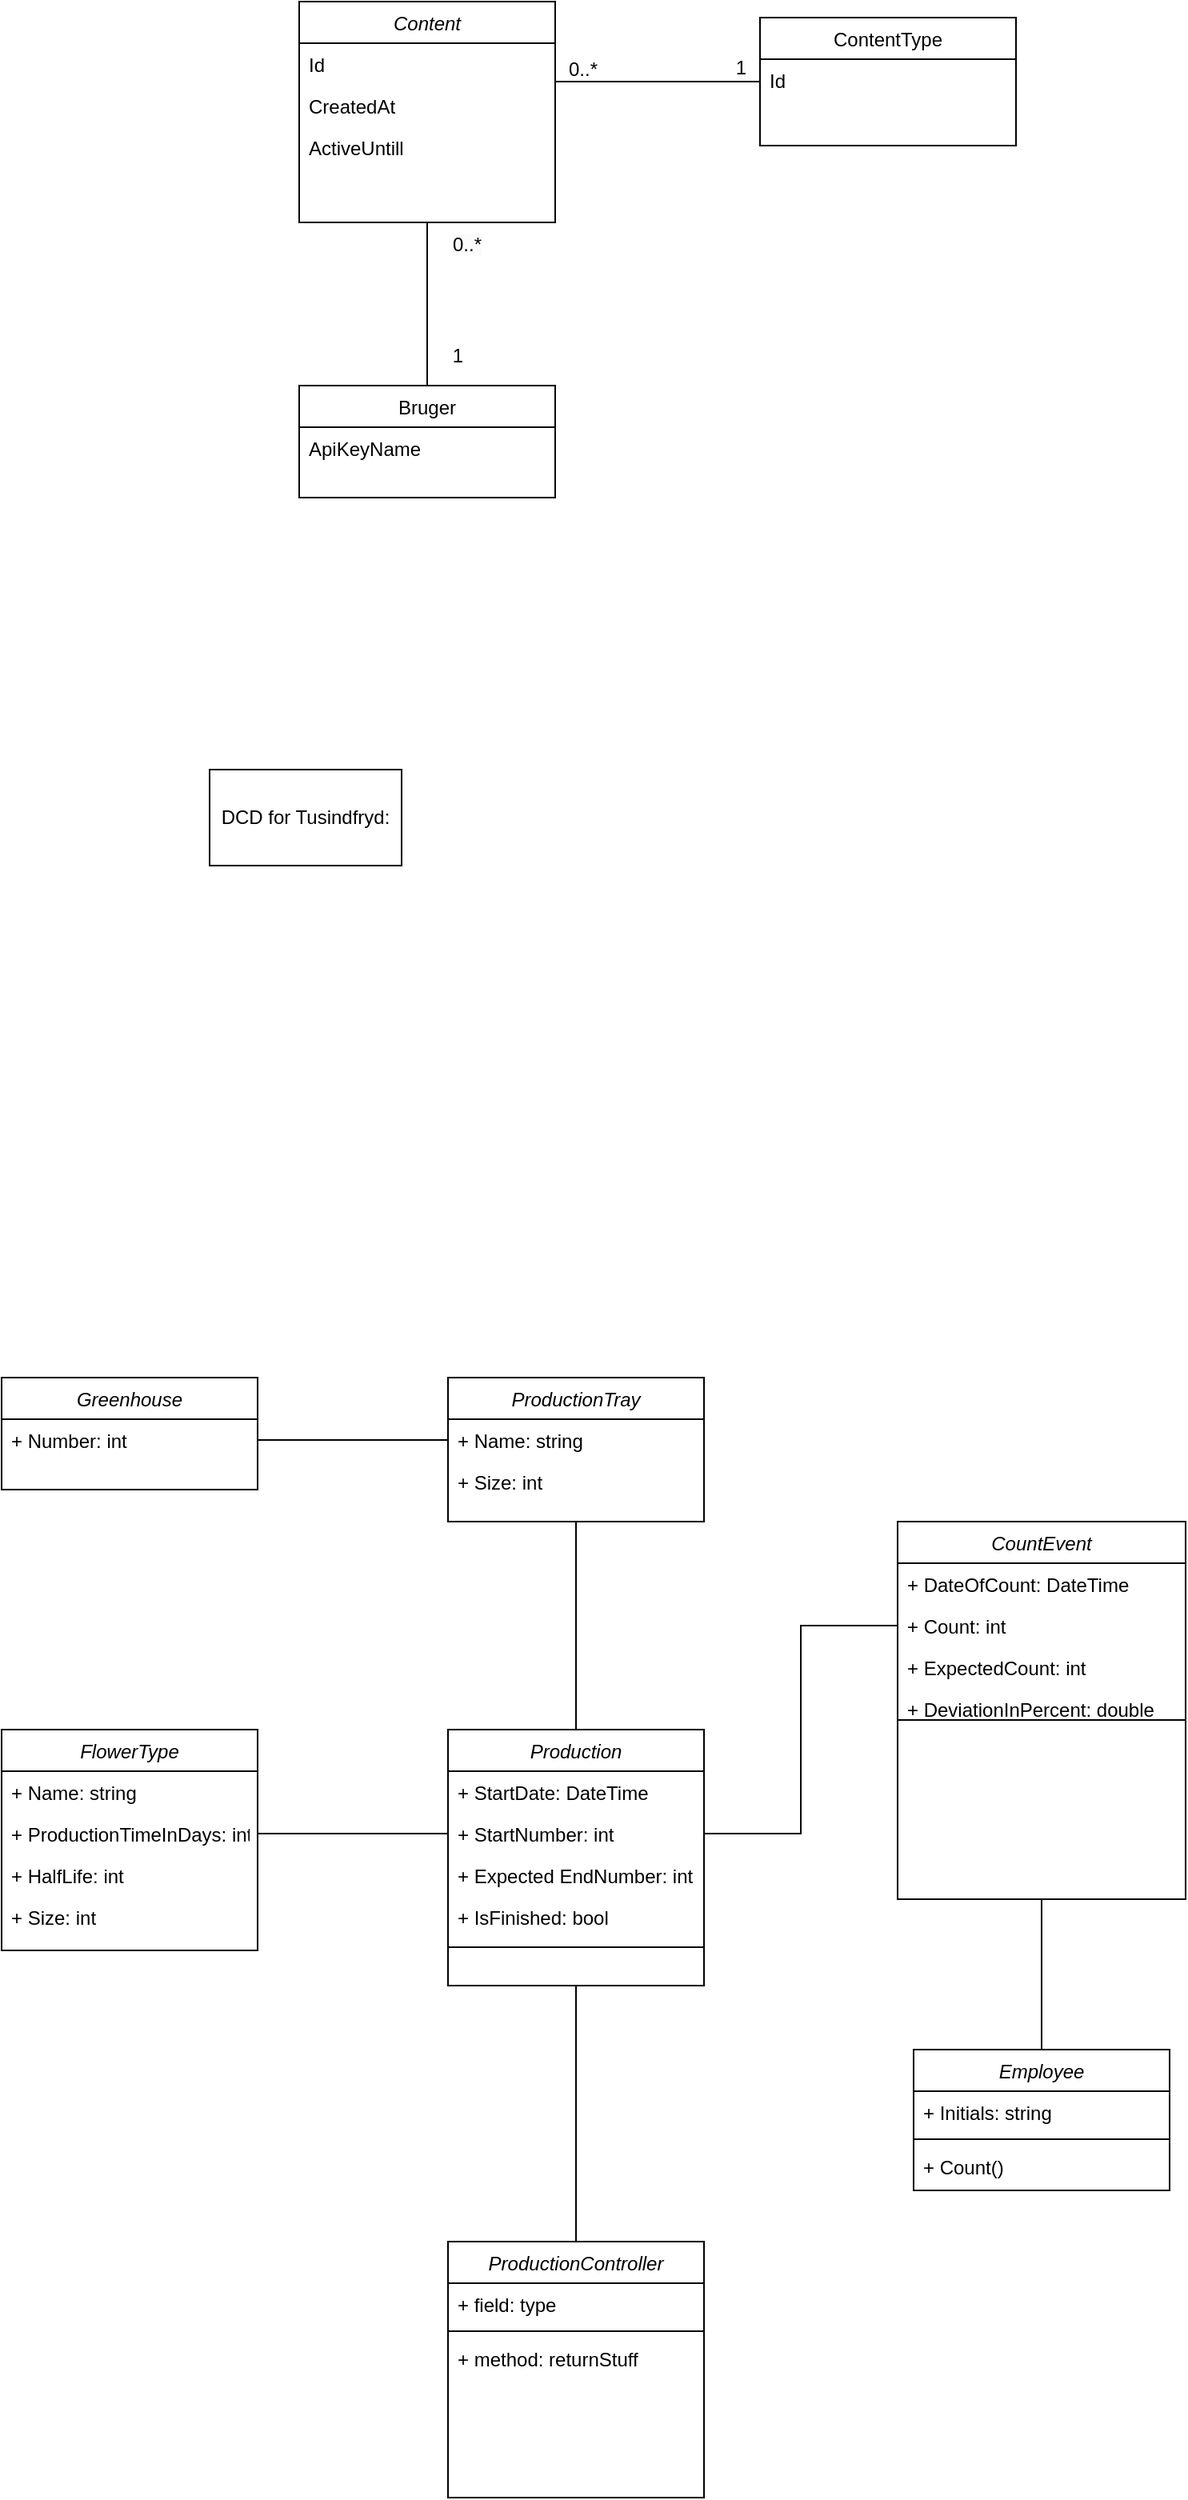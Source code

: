 <mxfile version="22.0.8" type="github">
  <diagram id="C5RBs43oDa-KdzZeNtuy" name="Page-1">
    <mxGraphModel dx="792" dy="1132" grid="1" gridSize="10" guides="1" tooltips="1" connect="1" arrows="1" fold="1" page="1" pageScale="1" pageWidth="827" pageHeight="1169" math="0" shadow="0">
      <root>
        <mxCell id="WIyWlLk6GJQsqaUBKTNV-0" />
        <mxCell id="WIyWlLk6GJQsqaUBKTNV-1" parent="WIyWlLk6GJQsqaUBKTNV-0" />
        <mxCell id="zkfFHV4jXpPFQw0GAbJ--0" value="Content" style="swimlane;fontStyle=2;align=center;verticalAlign=top;childLayout=stackLayout;horizontal=1;startSize=26;horizontalStack=0;resizeParent=1;resizeLast=0;collapsible=1;marginBottom=0;rounded=0;shadow=0;strokeWidth=1;" parent="WIyWlLk6GJQsqaUBKTNV-1" vertex="1">
          <mxGeometry x="266" y="120" width="160" height="138" as="geometry">
            <mxRectangle x="230" y="140" width="160" height="26" as="alternateBounds" />
          </mxGeometry>
        </mxCell>
        <mxCell id="zkfFHV4jXpPFQw0GAbJ--1" value="Id&#xa;" style="text;align=left;verticalAlign=top;spacingLeft=4;spacingRight=4;overflow=hidden;rotatable=0;points=[[0,0.5],[1,0.5]];portConstraint=eastwest;" parent="zkfFHV4jXpPFQw0GAbJ--0" vertex="1">
          <mxGeometry y="26" width="160" height="26" as="geometry" />
        </mxCell>
        <mxCell id="4FZxqbyA3m_zLKk_ck_h-2" value="CreatedAt " style="text;align=left;verticalAlign=top;spacingLeft=4;spacingRight=4;overflow=hidden;rotatable=0;points=[[0,0.5],[1,0.5]];portConstraint=eastwest;" parent="zkfFHV4jXpPFQw0GAbJ--0" vertex="1">
          <mxGeometry y="52" width="160" height="26" as="geometry" />
        </mxCell>
        <mxCell id="4FZxqbyA3m_zLKk_ck_h-3" value="ActiveUntill" style="text;align=left;verticalAlign=top;spacingLeft=4;spacingRight=4;overflow=hidden;rotatable=0;points=[[0,0.5],[1,0.5]];portConstraint=eastwest;" parent="zkfFHV4jXpPFQw0GAbJ--0" vertex="1">
          <mxGeometry y="78" width="160" height="26" as="geometry" />
        </mxCell>
        <mxCell id="zkfFHV4jXpPFQw0GAbJ--13" value="Bruger" style="swimlane;fontStyle=0;align=center;verticalAlign=top;childLayout=stackLayout;horizontal=1;startSize=26;horizontalStack=0;resizeParent=1;resizeLast=0;collapsible=1;marginBottom=0;rounded=0;shadow=0;strokeWidth=1;" parent="WIyWlLk6GJQsqaUBKTNV-1" vertex="1">
          <mxGeometry x="266" y="360" width="160" height="70" as="geometry">
            <mxRectangle x="340" y="380" width="170" height="26" as="alternateBounds" />
          </mxGeometry>
        </mxCell>
        <mxCell id="zkfFHV4jXpPFQw0GAbJ--14" value="ApiKeyName" style="text;align=left;verticalAlign=top;spacingLeft=4;spacingRight=4;overflow=hidden;rotatable=0;points=[[0,0.5],[1,0.5]];portConstraint=eastwest;" parent="zkfFHV4jXpPFQw0GAbJ--13" vertex="1">
          <mxGeometry y="26" width="160" height="26" as="geometry" />
        </mxCell>
        <mxCell id="zkfFHV4jXpPFQw0GAbJ--16" value="" style="endArrow=none;endSize=10;endFill=0;shadow=0;strokeWidth=1;rounded=0;edgeStyle=elbowEdgeStyle;elbow=vertical;" parent="WIyWlLk6GJQsqaUBKTNV-1" source="zkfFHV4jXpPFQw0GAbJ--13" target="zkfFHV4jXpPFQw0GAbJ--0" edge="1">
          <mxGeometry width="160" relative="1" as="geometry">
            <mxPoint x="256" y="373" as="sourcePoint" />
            <mxPoint x="356" y="271" as="targetPoint" />
          </mxGeometry>
        </mxCell>
        <mxCell id="zkfFHV4jXpPFQw0GAbJ--17" value="ContentType" style="swimlane;fontStyle=0;align=center;verticalAlign=top;childLayout=stackLayout;horizontal=1;startSize=26;horizontalStack=0;resizeParent=1;resizeLast=0;collapsible=1;marginBottom=0;rounded=0;shadow=0;strokeWidth=1;" parent="WIyWlLk6GJQsqaUBKTNV-1" vertex="1">
          <mxGeometry x="554" y="130" width="160" height="80" as="geometry">
            <mxRectangle x="550" y="140" width="160" height="26" as="alternateBounds" />
          </mxGeometry>
        </mxCell>
        <mxCell id="zkfFHV4jXpPFQw0GAbJ--18" value="Id" style="text;align=left;verticalAlign=top;spacingLeft=4;spacingRight=4;overflow=hidden;rotatable=0;points=[[0,0.5],[1,0.5]];portConstraint=eastwest;" parent="zkfFHV4jXpPFQw0GAbJ--17" vertex="1">
          <mxGeometry y="26" width="160" height="26" as="geometry" />
        </mxCell>
        <mxCell id="zkfFHV4jXpPFQw0GAbJ--26" value="" style="endArrow=none;shadow=0;strokeWidth=1;rounded=0;endFill=0;edgeStyle=elbowEdgeStyle;elbow=vertical;" parent="WIyWlLk6GJQsqaUBKTNV-1" source="zkfFHV4jXpPFQw0GAbJ--0" target="zkfFHV4jXpPFQw0GAbJ--17" edge="1">
          <mxGeometry x="0.5" y="41" relative="1" as="geometry">
            <mxPoint x="426" y="192" as="sourcePoint" />
            <mxPoint x="586" y="192" as="targetPoint" />
            <mxPoint x="-40" y="32" as="offset" />
          </mxGeometry>
        </mxCell>
        <mxCell id="zkfFHV4jXpPFQw0GAbJ--28" value="1" style="resizable=0;align=right;verticalAlign=bottom;labelBackgroundColor=none;fontSize=12;" parent="zkfFHV4jXpPFQw0GAbJ--26" connectable="0" vertex="1">
          <mxGeometry x="1" relative="1" as="geometry">
            <mxPoint x="-7" as="offset" />
          </mxGeometry>
        </mxCell>
        <mxCell id="4FZxqbyA3m_zLKk_ck_h-0" value="0..*" style="resizable=0;align=right;verticalAlign=bottom;labelBackgroundColor=none;fontSize=12;" parent="WIyWlLk6GJQsqaUBKTNV-1" connectable="0" vertex="1">
          <mxGeometry x="576" y="189" as="geometry">
            <mxPoint x="-122" y="-18" as="offset" />
          </mxGeometry>
        </mxCell>
        <mxCell id="4FZxqbyA3m_zLKk_ck_h-9" value="&lt;span style=&quot;color: rgb(0, 0, 0); font-family: Helvetica; font-size: 12px; font-style: normal; font-variant-ligatures: normal; font-variant-caps: normal; font-weight: 400; letter-spacing: normal; orphans: 2; text-align: right; text-indent: 0px; text-transform: none; widows: 2; word-spacing: 0px; -webkit-text-stroke-width: 0px; background-color: rgb(251, 251, 251); text-decoration-thickness: initial; text-decoration-style: initial; text-decoration-color: initial; float: none; display: inline !important;&quot;&gt;0..*&lt;/span&gt;" style="text;whiteSpace=wrap;html=1;" parent="WIyWlLk6GJQsqaUBKTNV-1" vertex="1">
          <mxGeometry x="360" y="258" width="50" height="40" as="geometry" />
        </mxCell>
        <mxCell id="4FZxqbyA3m_zLKk_ck_h-10" value="1" style="resizable=0;align=right;verticalAlign=bottom;labelBackgroundColor=none;fontSize=12;" parent="WIyWlLk6GJQsqaUBKTNV-1" connectable="0" vertex="1">
          <mxGeometry x="370.002" y="350.001" as="geometry" />
        </mxCell>
        <mxCell id="wz0sMh5TRBvfDvwZqKFG-0" value="Greenhouse" style="swimlane;fontStyle=2;align=center;verticalAlign=top;childLayout=stackLayout;horizontal=1;startSize=26;horizontalStack=0;resizeParent=1;resizeLast=0;collapsible=1;marginBottom=0;rounded=0;shadow=0;strokeWidth=1;" vertex="1" parent="WIyWlLk6GJQsqaUBKTNV-1">
          <mxGeometry x="80" y="980" width="160" height="70" as="geometry">
            <mxRectangle x="230" y="140" width="160" height="26" as="alternateBounds" />
          </mxGeometry>
        </mxCell>
        <mxCell id="wz0sMh5TRBvfDvwZqKFG-1" value="+ Number: int" style="text;align=left;verticalAlign=top;spacingLeft=4;spacingRight=4;overflow=hidden;rotatable=0;points=[[0,0.5],[1,0.5]];portConstraint=eastwest;" vertex="1" parent="wz0sMh5TRBvfDvwZqKFG-0">
          <mxGeometry y="26" width="160" height="26" as="geometry" />
        </mxCell>
        <mxCell id="wz0sMh5TRBvfDvwZqKFG-4" value="DCD for Tusindfryd:" style="rounded=0;whiteSpace=wrap;html=1;" vertex="1" parent="WIyWlLk6GJQsqaUBKTNV-1">
          <mxGeometry x="210" y="600" width="120" height="60" as="geometry" />
        </mxCell>
        <mxCell id="wz0sMh5TRBvfDvwZqKFG-28" style="edgeStyle=orthogonalEdgeStyle;rounded=0;orthogonalLoop=1;jettySize=auto;html=1;exitX=0.5;exitY=1;exitDx=0;exitDy=0;entryX=0.5;entryY=0;entryDx=0;entryDy=0;endArrow=none;endFill=0;" edge="1" parent="WIyWlLk6GJQsqaUBKTNV-1" source="wz0sMh5TRBvfDvwZqKFG-5" target="wz0sMh5TRBvfDvwZqKFG-10">
          <mxGeometry relative="1" as="geometry" />
        </mxCell>
        <mxCell id="wz0sMh5TRBvfDvwZqKFG-5" value="ProductionTray" style="swimlane;fontStyle=2;align=center;verticalAlign=top;childLayout=stackLayout;horizontal=1;startSize=26;horizontalStack=0;resizeParent=1;resizeLast=0;collapsible=1;marginBottom=0;rounded=0;shadow=0;strokeWidth=1;" vertex="1" parent="WIyWlLk6GJQsqaUBKTNV-1">
          <mxGeometry x="359" y="980" width="160" height="90" as="geometry">
            <mxRectangle x="230" y="140" width="160" height="26" as="alternateBounds" />
          </mxGeometry>
        </mxCell>
        <mxCell id="wz0sMh5TRBvfDvwZqKFG-6" value="+ Name: string" style="text;align=left;verticalAlign=top;spacingLeft=4;spacingRight=4;overflow=hidden;rotatable=0;points=[[0,0.5],[1,0.5]];portConstraint=eastwest;" vertex="1" parent="wz0sMh5TRBvfDvwZqKFG-5">
          <mxGeometry y="26" width="160" height="26" as="geometry" />
        </mxCell>
        <mxCell id="wz0sMh5TRBvfDvwZqKFG-7" value="+ Size: int" style="text;align=left;verticalAlign=top;spacingLeft=4;spacingRight=4;overflow=hidden;rotatable=0;points=[[0,0.5],[1,0.5]];portConstraint=eastwest;" vertex="1" parent="wz0sMh5TRBvfDvwZqKFG-5">
          <mxGeometry y="52" width="160" height="26" as="geometry" />
        </mxCell>
        <mxCell id="wz0sMh5TRBvfDvwZqKFG-10" value="Production" style="swimlane;fontStyle=2;align=center;verticalAlign=top;childLayout=stackLayout;horizontal=1;startSize=26;horizontalStack=0;resizeParent=1;resizeLast=0;collapsible=1;marginBottom=0;rounded=0;shadow=0;strokeWidth=1;" vertex="1" parent="WIyWlLk6GJQsqaUBKTNV-1">
          <mxGeometry x="359" y="1200" width="160" height="160" as="geometry">
            <mxRectangle x="230" y="140" width="160" height="26" as="alternateBounds" />
          </mxGeometry>
        </mxCell>
        <mxCell id="wz0sMh5TRBvfDvwZqKFG-11" value="+ StartDate: DateTime" style="text;align=left;verticalAlign=top;spacingLeft=4;spacingRight=4;overflow=hidden;rotatable=0;points=[[0,0.5],[1,0.5]];portConstraint=eastwest;" vertex="1" parent="wz0sMh5TRBvfDvwZqKFG-10">
          <mxGeometry y="26" width="160" height="26" as="geometry" />
        </mxCell>
        <mxCell id="wz0sMh5TRBvfDvwZqKFG-12" value="+ StartNumber: int" style="text;align=left;verticalAlign=top;spacingLeft=4;spacingRight=4;overflow=hidden;rotatable=0;points=[[0,0.5],[1,0.5]];portConstraint=eastwest;" vertex="1" parent="wz0sMh5TRBvfDvwZqKFG-10">
          <mxGeometry y="52" width="160" height="26" as="geometry" />
        </mxCell>
        <mxCell id="wz0sMh5TRBvfDvwZqKFG-13" value="+ Expected EndNumber: int" style="text;align=left;verticalAlign=top;spacingLeft=4;spacingRight=4;overflow=hidden;rotatable=0;points=[[0,0.5],[1,0.5]];portConstraint=eastwest;" vertex="1" parent="wz0sMh5TRBvfDvwZqKFG-10">
          <mxGeometry y="78" width="160" height="26" as="geometry" />
        </mxCell>
        <mxCell id="wz0sMh5TRBvfDvwZqKFG-14" value="+ IsFinished: bool" style="text;align=left;verticalAlign=top;spacingLeft=4;spacingRight=4;overflow=hidden;rotatable=0;points=[[0,0.5],[1,0.5]];portConstraint=eastwest;" vertex="1" parent="wz0sMh5TRBvfDvwZqKFG-10">
          <mxGeometry y="104" width="160" height="28" as="geometry" />
        </mxCell>
        <mxCell id="wz0sMh5TRBvfDvwZqKFG-43" value="" style="line;strokeWidth=1;fillColor=none;align=left;verticalAlign=middle;spacingTop=-1;spacingLeft=3;spacingRight=3;rotatable=0;labelPosition=right;points=[];portConstraint=eastwest;strokeColor=inherit;" vertex="1" parent="wz0sMh5TRBvfDvwZqKFG-10">
          <mxGeometry y="132" width="160" height="8" as="geometry" />
        </mxCell>
        <mxCell id="wz0sMh5TRBvfDvwZqKFG-31" style="edgeStyle=orthogonalEdgeStyle;rounded=0;orthogonalLoop=1;jettySize=auto;html=1;exitX=0.5;exitY=1;exitDx=0;exitDy=0;entryX=0.5;entryY=0;entryDx=0;entryDy=0;endArrow=none;endFill=0;" edge="1" parent="WIyWlLk6GJQsqaUBKTNV-1" source="wz0sMh5TRBvfDvwZqKFG-15" target="wz0sMh5TRBvfDvwZqKFG-20">
          <mxGeometry relative="1" as="geometry" />
        </mxCell>
        <mxCell id="wz0sMh5TRBvfDvwZqKFG-15" value="CountEvent" style="swimlane;fontStyle=2;align=center;verticalAlign=top;childLayout=stackLayout;horizontal=1;startSize=26;horizontalStack=0;resizeParent=1;resizeLast=0;collapsible=1;marginBottom=0;rounded=0;shadow=0;strokeWidth=1;" vertex="1" parent="WIyWlLk6GJQsqaUBKTNV-1">
          <mxGeometry x="640" y="1070" width="180" height="236" as="geometry">
            <mxRectangle x="230" y="140" width="160" height="26" as="alternateBounds" />
          </mxGeometry>
        </mxCell>
        <mxCell id="wz0sMh5TRBvfDvwZqKFG-16" value="+ DateOfCount: DateTime" style="text;align=left;verticalAlign=top;spacingLeft=4;spacingRight=4;overflow=hidden;rotatable=0;points=[[0,0.5],[1,0.5]];portConstraint=eastwest;" vertex="1" parent="wz0sMh5TRBvfDvwZqKFG-15">
          <mxGeometry y="26" width="180" height="26" as="geometry" />
        </mxCell>
        <mxCell id="wz0sMh5TRBvfDvwZqKFG-17" value="+ Count: int" style="text;align=left;verticalAlign=top;spacingLeft=4;spacingRight=4;overflow=hidden;rotatable=0;points=[[0,0.5],[1,0.5]];portConstraint=eastwest;" vertex="1" parent="wz0sMh5TRBvfDvwZqKFG-15">
          <mxGeometry y="52" width="180" height="26" as="geometry" />
        </mxCell>
        <mxCell id="wz0sMh5TRBvfDvwZqKFG-18" value="+ ExpectedCount: int" style="text;align=left;verticalAlign=top;spacingLeft=4;spacingRight=4;overflow=hidden;rotatable=0;points=[[0,0.5],[1,0.5]];portConstraint=eastwest;" vertex="1" parent="wz0sMh5TRBvfDvwZqKFG-15">
          <mxGeometry y="78" width="180" height="26" as="geometry" />
        </mxCell>
        <mxCell id="wz0sMh5TRBvfDvwZqKFG-19" value="+ DeviationInPercent: double" style="text;align=left;verticalAlign=top;spacingLeft=4;spacingRight=4;overflow=hidden;rotatable=0;points=[[0,0.5],[1,0.5]];portConstraint=eastwest;" vertex="1" parent="wz0sMh5TRBvfDvwZqKFG-15">
          <mxGeometry y="104" width="180" height="16" as="geometry" />
        </mxCell>
        <mxCell id="wz0sMh5TRBvfDvwZqKFG-42" value="" style="line;strokeWidth=1;fillColor=none;align=left;verticalAlign=middle;spacingTop=-1;spacingLeft=3;spacingRight=3;rotatable=0;labelPosition=right;points=[];portConstraint=eastwest;strokeColor=inherit;" vertex="1" parent="wz0sMh5TRBvfDvwZqKFG-15">
          <mxGeometry y="120" width="180" height="8" as="geometry" />
        </mxCell>
        <mxCell id="wz0sMh5TRBvfDvwZqKFG-20" value="Employee" style="swimlane;fontStyle=2;align=center;verticalAlign=top;childLayout=stackLayout;horizontal=1;startSize=26;horizontalStack=0;resizeParent=1;resizeLast=0;collapsible=1;marginBottom=0;rounded=0;shadow=0;strokeWidth=1;" vertex="1" parent="WIyWlLk6GJQsqaUBKTNV-1">
          <mxGeometry x="650" y="1400" width="160" height="88" as="geometry">
            <mxRectangle x="230" y="140" width="160" height="26" as="alternateBounds" />
          </mxGeometry>
        </mxCell>
        <mxCell id="wz0sMh5TRBvfDvwZqKFG-21" value="+ Initials: string" style="text;align=left;verticalAlign=top;spacingLeft=4;spacingRight=4;overflow=hidden;rotatable=0;points=[[0,0.5],[1,0.5]];portConstraint=eastwest;" vertex="1" parent="wz0sMh5TRBvfDvwZqKFG-20">
          <mxGeometry y="26" width="160" height="26" as="geometry" />
        </mxCell>
        <mxCell id="wz0sMh5TRBvfDvwZqKFG-46" value="" style="line;strokeWidth=1;fillColor=none;align=left;verticalAlign=middle;spacingTop=-1;spacingLeft=3;spacingRight=3;rotatable=0;labelPosition=right;points=[];portConstraint=eastwest;strokeColor=inherit;" vertex="1" parent="wz0sMh5TRBvfDvwZqKFG-20">
          <mxGeometry y="52" width="160" height="8" as="geometry" />
        </mxCell>
        <mxCell id="wz0sMh5TRBvfDvwZqKFG-44" value="+ Count()" style="text;align=left;verticalAlign=top;spacingLeft=4;spacingRight=4;overflow=hidden;rotatable=0;points=[[0,0.5],[1,0.5]];portConstraint=eastwest;" vertex="1" parent="wz0sMh5TRBvfDvwZqKFG-20">
          <mxGeometry y="60" width="160" height="28" as="geometry" />
        </mxCell>
        <mxCell id="wz0sMh5TRBvfDvwZqKFG-22" value="FlowerType" style="swimlane;fontStyle=2;align=center;verticalAlign=top;childLayout=stackLayout;horizontal=1;startSize=26;horizontalStack=0;resizeParent=1;resizeLast=0;collapsible=1;marginBottom=0;rounded=0;shadow=0;strokeWidth=1;" vertex="1" parent="WIyWlLk6GJQsqaUBKTNV-1">
          <mxGeometry x="80" y="1200" width="160" height="138" as="geometry">
            <mxRectangle x="230" y="140" width="160" height="26" as="alternateBounds" />
          </mxGeometry>
        </mxCell>
        <mxCell id="wz0sMh5TRBvfDvwZqKFG-23" value="+ Name: string" style="text;align=left;verticalAlign=top;spacingLeft=4;spacingRight=4;overflow=hidden;rotatable=0;points=[[0,0.5],[1,0.5]];portConstraint=eastwest;" vertex="1" parent="wz0sMh5TRBvfDvwZqKFG-22">
          <mxGeometry y="26" width="160" height="26" as="geometry" />
        </mxCell>
        <mxCell id="wz0sMh5TRBvfDvwZqKFG-24" value="+ ProductionTimeInDays: int" style="text;align=left;verticalAlign=top;spacingLeft=4;spacingRight=4;overflow=hidden;rotatable=0;points=[[0,0.5],[1,0.5]];portConstraint=eastwest;" vertex="1" parent="wz0sMh5TRBvfDvwZqKFG-22">
          <mxGeometry y="52" width="160" height="26" as="geometry" />
        </mxCell>
        <mxCell id="wz0sMh5TRBvfDvwZqKFG-25" value="+ HalfLife: int" style="text;align=left;verticalAlign=top;spacingLeft=4;spacingRight=4;overflow=hidden;rotatable=0;points=[[0,0.5],[1,0.5]];portConstraint=eastwest;" vertex="1" parent="wz0sMh5TRBvfDvwZqKFG-22">
          <mxGeometry y="78" width="160" height="26" as="geometry" />
        </mxCell>
        <mxCell id="wz0sMh5TRBvfDvwZqKFG-26" value="+ Size: int" style="text;align=left;verticalAlign=top;spacingLeft=4;spacingRight=4;overflow=hidden;rotatable=0;points=[[0,0.5],[1,0.5]];portConstraint=eastwest;" vertex="1" parent="wz0sMh5TRBvfDvwZqKFG-22">
          <mxGeometry y="104" width="160" height="26" as="geometry" />
        </mxCell>
        <mxCell id="wz0sMh5TRBvfDvwZqKFG-27" style="edgeStyle=orthogonalEdgeStyle;rounded=0;orthogonalLoop=1;jettySize=auto;html=1;entryX=0;entryY=0.5;entryDx=0;entryDy=0;endArrow=none;endFill=0;" edge="1" parent="WIyWlLk6GJQsqaUBKTNV-1" source="wz0sMh5TRBvfDvwZqKFG-1" target="wz0sMh5TRBvfDvwZqKFG-6">
          <mxGeometry relative="1" as="geometry" />
        </mxCell>
        <mxCell id="wz0sMh5TRBvfDvwZqKFG-29" style="edgeStyle=orthogonalEdgeStyle;rounded=0;orthogonalLoop=1;jettySize=auto;html=1;exitX=1;exitY=0.5;exitDx=0;exitDy=0;entryX=0;entryY=0.5;entryDx=0;entryDy=0;endArrow=none;endFill=0;" edge="1" parent="WIyWlLk6GJQsqaUBKTNV-1" source="wz0sMh5TRBvfDvwZqKFG-24" target="wz0sMh5TRBvfDvwZqKFG-12">
          <mxGeometry relative="1" as="geometry" />
        </mxCell>
        <mxCell id="wz0sMh5TRBvfDvwZqKFG-30" style="edgeStyle=orthogonalEdgeStyle;rounded=0;orthogonalLoop=1;jettySize=auto;html=1;exitX=1;exitY=0.5;exitDx=0;exitDy=0;entryX=0;entryY=0.5;entryDx=0;entryDy=0;endArrow=none;endFill=0;" edge="1" parent="WIyWlLk6GJQsqaUBKTNV-1" source="wz0sMh5TRBvfDvwZqKFG-12" target="wz0sMh5TRBvfDvwZqKFG-17">
          <mxGeometry relative="1" as="geometry" />
        </mxCell>
        <mxCell id="wz0sMh5TRBvfDvwZqKFG-47" value="ProductionController" style="swimlane;fontStyle=2;align=center;verticalAlign=top;childLayout=stackLayout;horizontal=1;startSize=26;horizontalStack=0;resizeParent=1;resizeLast=0;collapsible=1;marginBottom=0;rounded=0;shadow=0;strokeWidth=1;" vertex="1" parent="WIyWlLk6GJQsqaUBKTNV-1">
          <mxGeometry x="359" y="1520" width="160" height="160" as="geometry">
            <mxRectangle x="230" y="140" width="160" height="26" as="alternateBounds" />
          </mxGeometry>
        </mxCell>
        <mxCell id="wz0sMh5TRBvfDvwZqKFG-48" value="+ field: type" style="text;align=left;verticalAlign=top;spacingLeft=4;spacingRight=4;overflow=hidden;rotatable=0;points=[[0,0.5],[1,0.5]];portConstraint=eastwest;" vertex="1" parent="wz0sMh5TRBvfDvwZqKFG-47">
          <mxGeometry y="26" width="160" height="26" as="geometry" />
        </mxCell>
        <mxCell id="wz0sMh5TRBvfDvwZqKFG-52" value="" style="line;strokeWidth=1;fillColor=none;align=left;verticalAlign=middle;spacingTop=-1;spacingLeft=3;spacingRight=3;rotatable=0;labelPosition=right;points=[];portConstraint=eastwest;strokeColor=inherit;" vertex="1" parent="wz0sMh5TRBvfDvwZqKFG-47">
          <mxGeometry y="52" width="160" height="8" as="geometry" />
        </mxCell>
        <mxCell id="wz0sMh5TRBvfDvwZqKFG-53" value="+ method: returnStuff" style="text;align=left;verticalAlign=top;spacingLeft=4;spacingRight=4;overflow=hidden;rotatable=0;points=[[0,0.5],[1,0.5]];portConstraint=eastwest;" vertex="1" parent="wz0sMh5TRBvfDvwZqKFG-47">
          <mxGeometry y="60" width="160" height="26" as="geometry" />
        </mxCell>
        <mxCell id="wz0sMh5TRBvfDvwZqKFG-54" style="edgeStyle=orthogonalEdgeStyle;rounded=0;orthogonalLoop=1;jettySize=auto;html=1;exitX=0.5;exitY=0;exitDx=0;exitDy=0;entryX=0.5;entryY=1;entryDx=0;entryDy=0;endArrow=none;endFill=0;" edge="1" parent="WIyWlLk6GJQsqaUBKTNV-1" source="wz0sMh5TRBvfDvwZqKFG-47" target="wz0sMh5TRBvfDvwZqKFG-10">
          <mxGeometry relative="1" as="geometry">
            <mxPoint x="250" y="1275" as="sourcePoint" />
            <mxPoint x="369" y="1275" as="targetPoint" />
          </mxGeometry>
        </mxCell>
      </root>
    </mxGraphModel>
  </diagram>
</mxfile>
